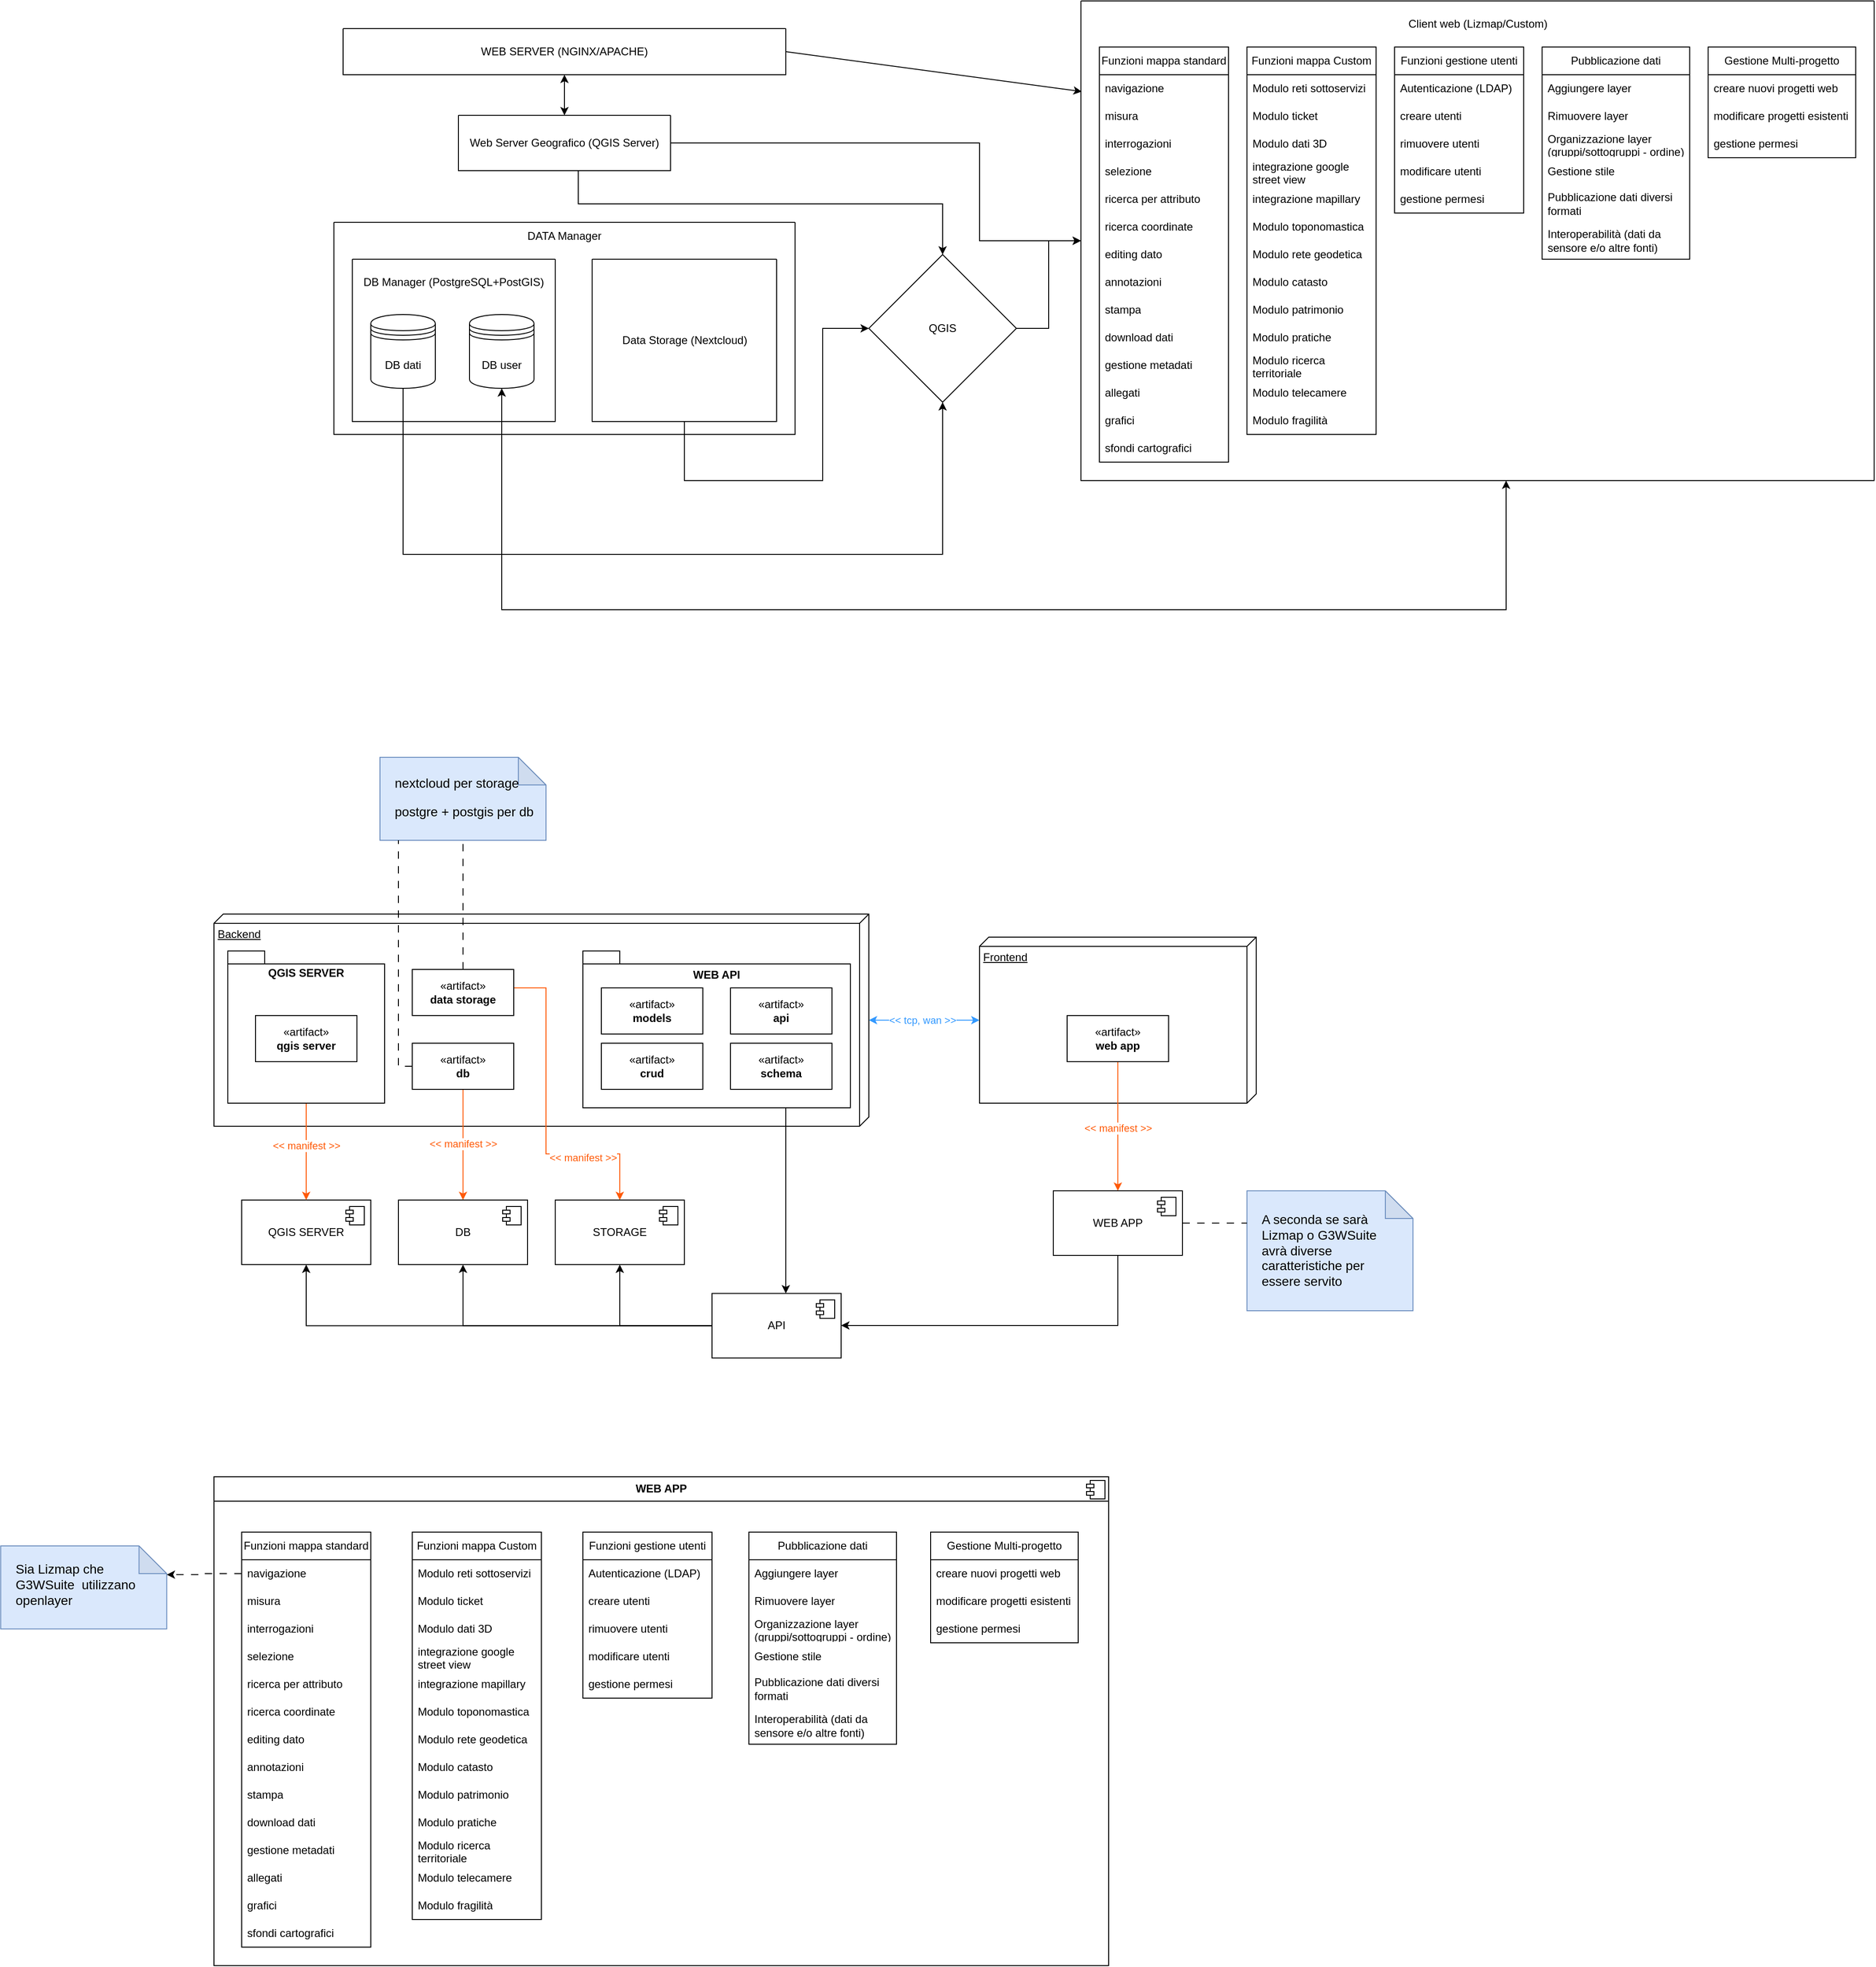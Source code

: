 <mxfile version="24.2.1" type="github">
  <diagram name="Pagina-1" id="i48ExeRKadWt6t5a4j2Q">
    <mxGraphModel dx="2501" dy="2315" grid="1" gridSize="10" guides="1" tooltips="1" connect="1" arrows="1" fold="1" page="1" pageScale="1" pageWidth="827" pageHeight="1569" math="0" shadow="0">
      <root>
        <mxCell id="0" />
        <mxCell id="1" parent="0" />
        <mxCell id="zabEVGcr3_6ABB-obtFV-1" style="edgeStyle=orthogonalEdgeStyle;rounded=0;orthogonalLoop=1;jettySize=auto;html=1;exitX=0.5;exitY=1;exitDx=0;exitDy=0;entryX=0.5;entryY=0;entryDx=0;entryDy=0;startArrow=classic;startFill=1;" parent="1" source="zabEVGcr3_6ABB-obtFV-2" target="zabEVGcr3_6ABB-obtFV-6" edge="1">
          <mxGeometry relative="1" as="geometry" />
        </mxCell>
        <mxCell id="zabEVGcr3_6ABB-obtFV-2" value="" style="swimlane;startSize=0;" parent="1" vertex="1">
          <mxGeometry x="30" y="-40" width="480" height="50" as="geometry">
            <mxRectangle x="40" y="40" width="50" height="40" as="alternateBounds" />
          </mxGeometry>
        </mxCell>
        <mxCell id="zabEVGcr3_6ABB-obtFV-3" value="WEB SERVER (NGINX/APACHE)" style="text;html=1;align=center;verticalAlign=middle;whiteSpace=wrap;rounded=0;" parent="zabEVGcr3_6ABB-obtFV-2" vertex="1">
          <mxGeometry x="10" y="10" width="460" height="30" as="geometry" />
        </mxCell>
        <mxCell id="zabEVGcr3_6ABB-obtFV-4" style="edgeStyle=orthogonalEdgeStyle;rounded=0;orthogonalLoop=1;jettySize=auto;html=1;exitX=0.5;exitY=1;exitDx=0;exitDy=0;entryX=0.5;entryY=0;entryDx=0;entryDy=0;" parent="1" source="zabEVGcr3_6ABB-obtFV-6" target="zabEVGcr3_6ABB-obtFV-66" edge="1">
          <mxGeometry relative="1" as="geometry">
            <Array as="points">
              <mxPoint x="285" y="150" />
              <mxPoint x="680" y="150" />
            </Array>
          </mxGeometry>
        </mxCell>
        <mxCell id="zabEVGcr3_6ABB-obtFV-5" style="edgeStyle=orthogonalEdgeStyle;rounded=0;orthogonalLoop=1;jettySize=auto;html=1;exitX=1;exitY=0.5;exitDx=0;exitDy=0;entryX=0;entryY=0.5;entryDx=0;entryDy=0;" parent="1" source="zabEVGcr3_6ABB-obtFV-6" target="zabEVGcr3_6ABB-obtFV-18" edge="1">
          <mxGeometry relative="1" as="geometry">
            <Array as="points">
              <mxPoint x="720" y="84" />
              <mxPoint x="720" y="190" />
            </Array>
          </mxGeometry>
        </mxCell>
        <mxCell id="zabEVGcr3_6ABB-obtFV-6" value="" style="swimlane;startSize=0;" parent="1" vertex="1">
          <mxGeometry x="155" y="54" width="230" height="60" as="geometry">
            <mxRectangle x="190" y="234" width="50" height="40" as="alternateBounds" />
          </mxGeometry>
        </mxCell>
        <mxCell id="zabEVGcr3_6ABB-obtFV-7" value="Web Server Geografico (QGIS Server)" style="text;html=1;align=center;verticalAlign=middle;whiteSpace=wrap;rounded=0;" parent="zabEVGcr3_6ABB-obtFV-6" vertex="1">
          <mxGeometry x="5" y="15" width="220" height="30" as="geometry" />
        </mxCell>
        <mxCell id="zabEVGcr3_6ABB-obtFV-8" value="" style="swimlane;startSize=0;" parent="1" vertex="1">
          <mxGeometry x="20" y="170" width="500" height="230" as="geometry">
            <mxRectangle x="40" y="350" width="50" height="40" as="alternateBounds" />
          </mxGeometry>
        </mxCell>
        <mxCell id="zabEVGcr3_6ABB-obtFV-9" value="" style="swimlane;startSize=0;" parent="zabEVGcr3_6ABB-obtFV-8" vertex="1">
          <mxGeometry x="280" y="40" width="200" height="176" as="geometry">
            <mxRectangle x="280" y="40" width="50" height="40" as="alternateBounds" />
          </mxGeometry>
        </mxCell>
        <mxCell id="zabEVGcr3_6ABB-obtFV-10" value="Data Storage (Nextcloud)" style="text;html=1;align=center;verticalAlign=middle;resizable=0;points=[];autosize=1;strokeColor=none;fillColor=none;" parent="zabEVGcr3_6ABB-obtFV-9" vertex="1">
          <mxGeometry x="20" y="73" width="160" height="30" as="geometry" />
        </mxCell>
        <mxCell id="zabEVGcr3_6ABB-obtFV-11" value="" style="swimlane;startSize=0;" parent="zabEVGcr3_6ABB-obtFV-8" vertex="1">
          <mxGeometry x="20" y="40" width="220" height="176" as="geometry" />
        </mxCell>
        <mxCell id="zabEVGcr3_6ABB-obtFV-12" value="" style="shape=datastore;whiteSpace=wrap;html=1;" parent="zabEVGcr3_6ABB-obtFV-11" vertex="1">
          <mxGeometry x="20" y="60" width="70" height="80" as="geometry" />
        </mxCell>
        <mxCell id="zabEVGcr3_6ABB-obtFV-13" value="DB dati" style="text;html=1;align=center;verticalAlign=middle;whiteSpace=wrap;rounded=0;" parent="zabEVGcr3_6ABB-obtFV-11" vertex="1">
          <mxGeometry x="25" y="100" width="60" height="30" as="geometry" />
        </mxCell>
        <mxCell id="zabEVGcr3_6ABB-obtFV-14" value="" style="shape=datastore;whiteSpace=wrap;html=1;" parent="zabEVGcr3_6ABB-obtFV-11" vertex="1">
          <mxGeometry x="127" y="60" width="70" height="80" as="geometry" />
        </mxCell>
        <mxCell id="zabEVGcr3_6ABB-obtFV-15" value="DB user" style="text;html=1;align=center;verticalAlign=middle;whiteSpace=wrap;rounded=0;" parent="zabEVGcr3_6ABB-obtFV-11" vertex="1">
          <mxGeometry x="132" y="100" width="60" height="30" as="geometry" />
        </mxCell>
        <mxCell id="zabEVGcr3_6ABB-obtFV-16" value="DB Manager (PostgreSQL+PostGIS)" style="text;html=1;align=center;verticalAlign=middle;whiteSpace=wrap;rounded=0;" parent="zabEVGcr3_6ABB-obtFV-11" vertex="1">
          <mxGeometry x="10" y="10" width="200" height="30" as="geometry" />
        </mxCell>
        <mxCell id="zabEVGcr3_6ABB-obtFV-17" value="DATA Manager" style="text;html=1;align=center;verticalAlign=middle;whiteSpace=wrap;rounded=0;" parent="zabEVGcr3_6ABB-obtFV-8" vertex="1">
          <mxGeometry x="185" width="130" height="30" as="geometry" />
        </mxCell>
        <mxCell id="zabEVGcr3_6ABB-obtFV-18" value="" style="swimlane;startSize=0;" parent="1" vertex="1">
          <mxGeometry x="830" y="-70" width="860" height="520" as="geometry">
            <mxRectangle x="850" y="40" width="50" height="40" as="alternateBounds" />
          </mxGeometry>
        </mxCell>
        <mxCell id="zabEVGcr3_6ABB-obtFV-19" value="Client web (Lizmap/Custom)" style="text;html=1;align=center;verticalAlign=middle;resizable=0;points=[];autosize=1;strokeColor=none;fillColor=none;" parent="zabEVGcr3_6ABB-obtFV-18" vertex="1">
          <mxGeometry x="345" y="10" width="170" height="30" as="geometry" />
        </mxCell>
        <mxCell id="zabEVGcr3_6ABB-obtFV-20" value="Funzioni mappa standard" style="swimlane;fontStyle=0;childLayout=stackLayout;horizontal=1;startSize=30;horizontalStack=0;resizeParent=1;resizeParentMax=0;resizeLast=0;collapsible=1;marginBottom=0;whiteSpace=wrap;html=1;" parent="zabEVGcr3_6ABB-obtFV-18" vertex="1">
          <mxGeometry x="20" y="50" width="140" height="450" as="geometry" />
        </mxCell>
        <mxCell id="zabEVGcr3_6ABB-obtFV-21" value="navigazione" style="text;strokeColor=none;fillColor=none;align=left;verticalAlign=middle;spacingLeft=4;spacingRight=4;overflow=hidden;points=[[0,0.5],[1,0.5]];portConstraint=eastwest;rotatable=0;whiteSpace=wrap;html=1;" parent="zabEVGcr3_6ABB-obtFV-20" vertex="1">
          <mxGeometry y="30" width="140" height="30" as="geometry" />
        </mxCell>
        <mxCell id="zabEVGcr3_6ABB-obtFV-22" value="misura" style="text;strokeColor=none;fillColor=none;align=left;verticalAlign=middle;spacingLeft=4;spacingRight=4;overflow=hidden;points=[[0,0.5],[1,0.5]];portConstraint=eastwest;rotatable=0;whiteSpace=wrap;html=1;" parent="zabEVGcr3_6ABB-obtFV-20" vertex="1">
          <mxGeometry y="60" width="140" height="30" as="geometry" />
        </mxCell>
        <mxCell id="zabEVGcr3_6ABB-obtFV-23" value="interrogazioni" style="text;strokeColor=none;fillColor=none;align=left;verticalAlign=middle;spacingLeft=4;spacingRight=4;overflow=hidden;points=[[0,0.5],[1,0.5]];portConstraint=eastwest;rotatable=0;whiteSpace=wrap;html=1;" parent="zabEVGcr3_6ABB-obtFV-20" vertex="1">
          <mxGeometry y="90" width="140" height="30" as="geometry" />
        </mxCell>
        <mxCell id="zabEVGcr3_6ABB-obtFV-24" value="selezione" style="text;strokeColor=none;fillColor=none;align=left;verticalAlign=middle;spacingLeft=4;spacingRight=4;overflow=hidden;points=[[0,0.5],[1,0.5]];portConstraint=eastwest;rotatable=0;whiteSpace=wrap;html=1;" parent="zabEVGcr3_6ABB-obtFV-20" vertex="1">
          <mxGeometry y="120" width="140" height="30" as="geometry" />
        </mxCell>
        <mxCell id="zabEVGcr3_6ABB-obtFV-25" value="ricerca per attributo" style="text;strokeColor=none;fillColor=none;align=left;verticalAlign=middle;spacingLeft=4;spacingRight=4;overflow=hidden;points=[[0,0.5],[1,0.5]];portConstraint=eastwest;rotatable=0;whiteSpace=wrap;html=1;" parent="zabEVGcr3_6ABB-obtFV-20" vertex="1">
          <mxGeometry y="150" width="140" height="30" as="geometry" />
        </mxCell>
        <mxCell id="zabEVGcr3_6ABB-obtFV-26" value="ricerca coordinate" style="text;strokeColor=none;fillColor=none;align=left;verticalAlign=middle;spacingLeft=4;spacingRight=4;overflow=hidden;points=[[0,0.5],[1,0.5]];portConstraint=eastwest;rotatable=0;whiteSpace=wrap;html=1;" parent="zabEVGcr3_6ABB-obtFV-20" vertex="1">
          <mxGeometry y="180" width="140" height="30" as="geometry" />
        </mxCell>
        <mxCell id="zabEVGcr3_6ABB-obtFV-27" value="editing dato" style="text;strokeColor=none;fillColor=none;align=left;verticalAlign=middle;spacingLeft=4;spacingRight=4;overflow=hidden;points=[[0,0.5],[1,0.5]];portConstraint=eastwest;rotatable=0;whiteSpace=wrap;html=1;" parent="zabEVGcr3_6ABB-obtFV-20" vertex="1">
          <mxGeometry y="210" width="140" height="30" as="geometry" />
        </mxCell>
        <mxCell id="zabEVGcr3_6ABB-obtFV-28" value="annotazioni" style="text;strokeColor=none;fillColor=none;align=left;verticalAlign=middle;spacingLeft=4;spacingRight=4;overflow=hidden;points=[[0,0.5],[1,0.5]];portConstraint=eastwest;rotatable=0;whiteSpace=wrap;html=1;" parent="zabEVGcr3_6ABB-obtFV-20" vertex="1">
          <mxGeometry y="240" width="140" height="30" as="geometry" />
        </mxCell>
        <mxCell id="zabEVGcr3_6ABB-obtFV-29" value="stampa" style="text;strokeColor=none;fillColor=none;align=left;verticalAlign=middle;spacingLeft=4;spacingRight=4;overflow=hidden;points=[[0,0.5],[1,0.5]];portConstraint=eastwest;rotatable=0;whiteSpace=wrap;html=1;" parent="zabEVGcr3_6ABB-obtFV-20" vertex="1">
          <mxGeometry y="270" width="140" height="30" as="geometry" />
        </mxCell>
        <mxCell id="zabEVGcr3_6ABB-obtFV-30" value="download dati" style="text;strokeColor=none;fillColor=none;align=left;verticalAlign=middle;spacingLeft=4;spacingRight=4;overflow=hidden;points=[[0,0.5],[1,0.5]];portConstraint=eastwest;rotatable=0;whiteSpace=wrap;html=1;" parent="zabEVGcr3_6ABB-obtFV-20" vertex="1">
          <mxGeometry y="300" width="140" height="30" as="geometry" />
        </mxCell>
        <mxCell id="zabEVGcr3_6ABB-obtFV-31" value="gestione metadati" style="text;strokeColor=none;fillColor=none;align=left;verticalAlign=middle;spacingLeft=4;spacingRight=4;overflow=hidden;points=[[0,0.5],[1,0.5]];portConstraint=eastwest;rotatable=0;whiteSpace=wrap;html=1;" parent="zabEVGcr3_6ABB-obtFV-20" vertex="1">
          <mxGeometry y="330" width="140" height="30" as="geometry" />
        </mxCell>
        <mxCell id="zabEVGcr3_6ABB-obtFV-32" value="allegati" style="text;strokeColor=none;fillColor=none;align=left;verticalAlign=middle;spacingLeft=4;spacingRight=4;overflow=hidden;points=[[0,0.5],[1,0.5]];portConstraint=eastwest;rotatable=0;whiteSpace=wrap;html=1;" parent="zabEVGcr3_6ABB-obtFV-20" vertex="1">
          <mxGeometry y="360" width="140" height="30" as="geometry" />
        </mxCell>
        <mxCell id="zabEVGcr3_6ABB-obtFV-33" value="grafici" style="text;strokeColor=none;fillColor=none;align=left;verticalAlign=middle;spacingLeft=4;spacingRight=4;overflow=hidden;points=[[0,0.5],[1,0.5]];portConstraint=eastwest;rotatable=0;whiteSpace=wrap;html=1;" parent="zabEVGcr3_6ABB-obtFV-20" vertex="1">
          <mxGeometry y="390" width="140" height="30" as="geometry" />
        </mxCell>
        <mxCell id="zabEVGcr3_6ABB-obtFV-34" value="sfondi cartografici" style="text;strokeColor=none;fillColor=none;align=left;verticalAlign=middle;spacingLeft=4;spacingRight=4;overflow=hidden;points=[[0,0.5],[1,0.5]];portConstraint=eastwest;rotatable=0;whiteSpace=wrap;html=1;" parent="zabEVGcr3_6ABB-obtFV-20" vertex="1">
          <mxGeometry y="420" width="140" height="30" as="geometry" />
        </mxCell>
        <mxCell id="zabEVGcr3_6ABB-obtFV-35" value="Funzioni gestione utenti" style="swimlane;fontStyle=0;childLayout=stackLayout;horizontal=1;startSize=30;horizontalStack=0;resizeParent=1;resizeParentMax=0;resizeLast=0;collapsible=1;marginBottom=0;whiteSpace=wrap;html=1;" parent="zabEVGcr3_6ABB-obtFV-18" vertex="1">
          <mxGeometry x="340" y="50" width="140" height="180" as="geometry" />
        </mxCell>
        <mxCell id="zabEVGcr3_6ABB-obtFV-36" value="Autenticazione (LDAP)" style="text;strokeColor=none;fillColor=none;align=left;verticalAlign=middle;spacingLeft=4;spacingRight=4;overflow=hidden;points=[[0,0.5],[1,0.5]];portConstraint=eastwest;rotatable=0;whiteSpace=wrap;html=1;" parent="zabEVGcr3_6ABB-obtFV-35" vertex="1">
          <mxGeometry y="30" width="140" height="30" as="geometry" />
        </mxCell>
        <mxCell id="zabEVGcr3_6ABB-obtFV-37" value="creare utenti" style="text;strokeColor=none;fillColor=none;align=left;verticalAlign=middle;spacingLeft=4;spacingRight=4;overflow=hidden;points=[[0,0.5],[1,0.5]];portConstraint=eastwest;rotatable=0;whiteSpace=wrap;html=1;" parent="zabEVGcr3_6ABB-obtFV-35" vertex="1">
          <mxGeometry y="60" width="140" height="30" as="geometry" />
        </mxCell>
        <mxCell id="zabEVGcr3_6ABB-obtFV-38" value="rimuovere utenti" style="text;strokeColor=none;fillColor=none;align=left;verticalAlign=middle;spacingLeft=4;spacingRight=4;overflow=hidden;points=[[0,0.5],[1,0.5]];portConstraint=eastwest;rotatable=0;whiteSpace=wrap;html=1;" parent="zabEVGcr3_6ABB-obtFV-35" vertex="1">
          <mxGeometry y="90" width="140" height="30" as="geometry" />
        </mxCell>
        <mxCell id="zabEVGcr3_6ABB-obtFV-39" value="modificare utenti" style="text;strokeColor=none;fillColor=none;align=left;verticalAlign=middle;spacingLeft=4;spacingRight=4;overflow=hidden;points=[[0,0.5],[1,0.5]];portConstraint=eastwest;rotatable=0;whiteSpace=wrap;html=1;" parent="zabEVGcr3_6ABB-obtFV-35" vertex="1">
          <mxGeometry y="120" width="140" height="30" as="geometry" />
        </mxCell>
        <mxCell id="zabEVGcr3_6ABB-obtFV-40" value="gestione permesi" style="text;strokeColor=none;fillColor=none;align=left;verticalAlign=middle;spacingLeft=4;spacingRight=4;overflow=hidden;points=[[0,0.5],[1,0.5]];portConstraint=eastwest;rotatable=0;whiteSpace=wrap;html=1;" parent="zabEVGcr3_6ABB-obtFV-35" vertex="1">
          <mxGeometry y="150" width="140" height="30" as="geometry" />
        </mxCell>
        <mxCell id="zabEVGcr3_6ABB-obtFV-41" value="Gestione Multi-progetto" style="swimlane;fontStyle=0;childLayout=stackLayout;horizontal=1;startSize=30;horizontalStack=0;resizeParent=1;resizeParentMax=0;resizeLast=0;collapsible=1;marginBottom=0;whiteSpace=wrap;html=1;" parent="zabEVGcr3_6ABB-obtFV-18" vertex="1">
          <mxGeometry x="680" y="50" width="160" height="120" as="geometry" />
        </mxCell>
        <mxCell id="zabEVGcr3_6ABB-obtFV-42" value="creare nuovi progetti web" style="text;strokeColor=none;fillColor=none;align=left;verticalAlign=middle;spacingLeft=4;spacingRight=4;overflow=hidden;points=[[0,0.5],[1,0.5]];portConstraint=eastwest;rotatable=0;whiteSpace=wrap;html=1;" parent="zabEVGcr3_6ABB-obtFV-41" vertex="1">
          <mxGeometry y="30" width="160" height="30" as="geometry" />
        </mxCell>
        <mxCell id="zabEVGcr3_6ABB-obtFV-43" value="modificare progetti esistenti" style="text;strokeColor=none;fillColor=none;align=left;verticalAlign=middle;spacingLeft=4;spacingRight=4;overflow=hidden;points=[[0,0.5],[1,0.5]];portConstraint=eastwest;rotatable=0;whiteSpace=wrap;html=1;" parent="zabEVGcr3_6ABB-obtFV-41" vertex="1">
          <mxGeometry y="60" width="160" height="30" as="geometry" />
        </mxCell>
        <mxCell id="zabEVGcr3_6ABB-obtFV-44" value="gestione permesi" style="text;strokeColor=none;fillColor=none;align=left;verticalAlign=middle;spacingLeft=4;spacingRight=4;overflow=hidden;points=[[0,0.5],[1,0.5]];portConstraint=eastwest;rotatable=0;whiteSpace=wrap;html=1;" parent="zabEVGcr3_6ABB-obtFV-41" vertex="1">
          <mxGeometry y="90" width="160" height="30" as="geometry" />
        </mxCell>
        <mxCell id="zabEVGcr3_6ABB-obtFV-45" value="Pubblicazione dati" style="swimlane;fontStyle=0;childLayout=stackLayout;horizontal=1;startSize=30;horizontalStack=0;resizeParent=1;resizeParentMax=0;resizeLast=0;collapsible=1;marginBottom=0;whiteSpace=wrap;html=1;" parent="zabEVGcr3_6ABB-obtFV-18" vertex="1">
          <mxGeometry x="500" y="50" width="160" height="230" as="geometry" />
        </mxCell>
        <mxCell id="zabEVGcr3_6ABB-obtFV-46" value="Aggiungere layer" style="text;strokeColor=none;fillColor=none;align=left;verticalAlign=middle;spacingLeft=4;spacingRight=4;overflow=hidden;points=[[0,0.5],[1,0.5]];portConstraint=eastwest;rotatable=0;whiteSpace=wrap;html=1;" parent="zabEVGcr3_6ABB-obtFV-45" vertex="1">
          <mxGeometry y="30" width="160" height="30" as="geometry" />
        </mxCell>
        <mxCell id="zabEVGcr3_6ABB-obtFV-47" value="Rimuovere layer" style="text;strokeColor=none;fillColor=none;align=left;verticalAlign=middle;spacingLeft=4;spacingRight=4;overflow=hidden;points=[[0,0.5],[1,0.5]];portConstraint=eastwest;rotatable=0;whiteSpace=wrap;html=1;" parent="zabEVGcr3_6ABB-obtFV-45" vertex="1">
          <mxGeometry y="60" width="160" height="30" as="geometry" />
        </mxCell>
        <mxCell id="zabEVGcr3_6ABB-obtFV-48" value="Organizzazione layer (gruppi/sottogruppi - ordine)" style="text;strokeColor=none;fillColor=none;align=left;verticalAlign=middle;spacingLeft=4;spacingRight=4;overflow=hidden;points=[[0,0.5],[1,0.5]];portConstraint=eastwest;rotatable=0;whiteSpace=wrap;html=1;" parent="zabEVGcr3_6ABB-obtFV-45" vertex="1">
          <mxGeometry y="90" width="160" height="30" as="geometry" />
        </mxCell>
        <mxCell id="zabEVGcr3_6ABB-obtFV-49" value="Gestione stile" style="text;strokeColor=none;fillColor=none;align=left;verticalAlign=middle;spacingLeft=4;spacingRight=4;overflow=hidden;points=[[0,0.5],[1,0.5]];portConstraint=eastwest;rotatable=0;whiteSpace=wrap;html=1;" parent="zabEVGcr3_6ABB-obtFV-45" vertex="1">
          <mxGeometry y="120" width="160" height="30" as="geometry" />
        </mxCell>
        <mxCell id="zabEVGcr3_6ABB-obtFV-50" value="Pubblicazione dati diversi formati" style="text;strokeColor=none;fillColor=none;align=left;verticalAlign=middle;spacingLeft=4;spacingRight=4;overflow=hidden;points=[[0,0.5],[1,0.5]];portConstraint=eastwest;rotatable=0;whiteSpace=wrap;html=1;" parent="zabEVGcr3_6ABB-obtFV-45" vertex="1">
          <mxGeometry y="150" width="160" height="40" as="geometry" />
        </mxCell>
        <mxCell id="zabEVGcr3_6ABB-obtFV-51" value="Interoperabilità (dati da sensore e/o altre fonti)" style="text;strokeColor=none;fillColor=none;align=left;verticalAlign=middle;spacingLeft=4;spacingRight=4;overflow=hidden;points=[[0,0.5],[1,0.5]];portConstraint=eastwest;rotatable=0;whiteSpace=wrap;html=1;" parent="zabEVGcr3_6ABB-obtFV-45" vertex="1">
          <mxGeometry y="190" width="160" height="40" as="geometry" />
        </mxCell>
        <mxCell id="zabEVGcr3_6ABB-obtFV-52" value="Funzioni mappa Custom" style="swimlane;fontStyle=0;childLayout=stackLayout;horizontal=1;startSize=30;horizontalStack=0;resizeParent=1;resizeParentMax=0;resizeLast=0;collapsible=1;marginBottom=0;whiteSpace=wrap;html=1;" parent="zabEVGcr3_6ABB-obtFV-18" vertex="1">
          <mxGeometry x="180" y="50" width="140" height="420" as="geometry" />
        </mxCell>
        <mxCell id="zabEVGcr3_6ABB-obtFV-53" value="Modulo reti sottoservizi" style="text;strokeColor=none;fillColor=none;align=left;verticalAlign=middle;spacingLeft=4;spacingRight=4;overflow=hidden;points=[[0,0.5],[1,0.5]];portConstraint=eastwest;rotatable=0;whiteSpace=wrap;html=1;" parent="zabEVGcr3_6ABB-obtFV-52" vertex="1">
          <mxGeometry y="30" width="140" height="30" as="geometry" />
        </mxCell>
        <mxCell id="zabEVGcr3_6ABB-obtFV-54" value="Modulo ticket" style="text;strokeColor=none;fillColor=none;align=left;verticalAlign=middle;spacingLeft=4;spacingRight=4;overflow=hidden;points=[[0,0.5],[1,0.5]];portConstraint=eastwest;rotatable=0;whiteSpace=wrap;html=1;" parent="zabEVGcr3_6ABB-obtFV-52" vertex="1">
          <mxGeometry y="60" width="140" height="30" as="geometry" />
        </mxCell>
        <mxCell id="zabEVGcr3_6ABB-obtFV-55" value="Modulo dati 3D" style="text;strokeColor=none;fillColor=none;align=left;verticalAlign=middle;spacingLeft=4;spacingRight=4;overflow=hidden;points=[[0,0.5],[1,0.5]];portConstraint=eastwest;rotatable=0;whiteSpace=wrap;html=1;" parent="zabEVGcr3_6ABB-obtFV-52" vertex="1">
          <mxGeometry y="90" width="140" height="30" as="geometry" />
        </mxCell>
        <mxCell id="zabEVGcr3_6ABB-obtFV-56" value="integrazione google street view" style="text;strokeColor=none;fillColor=none;align=left;verticalAlign=middle;spacingLeft=4;spacingRight=4;overflow=hidden;points=[[0,0.5],[1,0.5]];portConstraint=eastwest;rotatable=0;whiteSpace=wrap;html=1;" parent="zabEVGcr3_6ABB-obtFV-52" vertex="1">
          <mxGeometry y="120" width="140" height="30" as="geometry" />
        </mxCell>
        <mxCell id="zabEVGcr3_6ABB-obtFV-57" value="integrazione mapillary" style="text;strokeColor=none;fillColor=none;align=left;verticalAlign=middle;spacingLeft=4;spacingRight=4;overflow=hidden;points=[[0,0.5],[1,0.5]];portConstraint=eastwest;rotatable=0;whiteSpace=wrap;html=1;" parent="zabEVGcr3_6ABB-obtFV-52" vertex="1">
          <mxGeometry y="150" width="140" height="30" as="geometry" />
        </mxCell>
        <mxCell id="zabEVGcr3_6ABB-obtFV-58" value="Modulo toponomastica" style="text;strokeColor=none;fillColor=none;align=left;verticalAlign=middle;spacingLeft=4;spacingRight=4;overflow=hidden;points=[[0,0.5],[1,0.5]];portConstraint=eastwest;rotatable=0;whiteSpace=wrap;html=1;" parent="zabEVGcr3_6ABB-obtFV-52" vertex="1">
          <mxGeometry y="180" width="140" height="30" as="geometry" />
        </mxCell>
        <mxCell id="zabEVGcr3_6ABB-obtFV-59" value="Modulo rete geodetica" style="text;strokeColor=none;fillColor=none;align=left;verticalAlign=middle;spacingLeft=4;spacingRight=4;overflow=hidden;points=[[0,0.5],[1,0.5]];portConstraint=eastwest;rotatable=0;whiteSpace=wrap;html=1;" parent="zabEVGcr3_6ABB-obtFV-52" vertex="1">
          <mxGeometry y="210" width="140" height="30" as="geometry" />
        </mxCell>
        <mxCell id="zabEVGcr3_6ABB-obtFV-60" value="Modulo catasto" style="text;strokeColor=none;fillColor=none;align=left;verticalAlign=middle;spacingLeft=4;spacingRight=4;overflow=hidden;points=[[0,0.5],[1,0.5]];portConstraint=eastwest;rotatable=0;whiteSpace=wrap;html=1;" parent="zabEVGcr3_6ABB-obtFV-52" vertex="1">
          <mxGeometry y="240" width="140" height="30" as="geometry" />
        </mxCell>
        <mxCell id="zabEVGcr3_6ABB-obtFV-61" value="Modulo patrimonio" style="text;strokeColor=none;fillColor=none;align=left;verticalAlign=middle;spacingLeft=4;spacingRight=4;overflow=hidden;points=[[0,0.5],[1,0.5]];portConstraint=eastwest;rotatable=0;whiteSpace=wrap;html=1;" parent="zabEVGcr3_6ABB-obtFV-52" vertex="1">
          <mxGeometry y="270" width="140" height="30" as="geometry" />
        </mxCell>
        <mxCell id="zabEVGcr3_6ABB-obtFV-62" value="Modulo pratiche" style="text;strokeColor=none;fillColor=none;align=left;verticalAlign=middle;spacingLeft=4;spacingRight=4;overflow=hidden;points=[[0,0.5],[1,0.5]];portConstraint=eastwest;rotatable=0;whiteSpace=wrap;html=1;" parent="zabEVGcr3_6ABB-obtFV-52" vertex="1">
          <mxGeometry y="300" width="140" height="30" as="geometry" />
        </mxCell>
        <mxCell id="zabEVGcr3_6ABB-obtFV-63" value="Modulo ricerca territoriale" style="text;strokeColor=none;fillColor=none;align=left;verticalAlign=middle;spacingLeft=4;spacingRight=4;overflow=hidden;points=[[0,0.5],[1,0.5]];portConstraint=eastwest;rotatable=0;whiteSpace=wrap;html=1;" parent="zabEVGcr3_6ABB-obtFV-52" vertex="1">
          <mxGeometry y="330" width="140" height="30" as="geometry" />
        </mxCell>
        <mxCell id="zabEVGcr3_6ABB-obtFV-64" value="Modulo telecamere" style="text;strokeColor=none;fillColor=none;align=left;verticalAlign=middle;spacingLeft=4;spacingRight=4;overflow=hidden;points=[[0,0.5],[1,0.5]];portConstraint=eastwest;rotatable=0;whiteSpace=wrap;html=1;" parent="zabEVGcr3_6ABB-obtFV-52" vertex="1">
          <mxGeometry y="360" width="140" height="30" as="geometry" />
        </mxCell>
        <mxCell id="zabEVGcr3_6ABB-obtFV-65" value="Modulo fragilità" style="text;strokeColor=none;fillColor=none;align=left;verticalAlign=middle;spacingLeft=4;spacingRight=4;overflow=hidden;points=[[0,0.5],[1,0.5]];portConstraint=eastwest;rotatable=0;whiteSpace=wrap;html=1;" parent="zabEVGcr3_6ABB-obtFV-52" vertex="1">
          <mxGeometry y="390" width="140" height="30" as="geometry" />
        </mxCell>
        <mxCell id="if31-SL1wKn6ehC9I6Gt-1" style="edgeStyle=orthogonalEdgeStyle;rounded=0;orthogonalLoop=1;jettySize=auto;html=1;exitX=1;exitY=0.5;exitDx=0;exitDy=0;" parent="1" source="zabEVGcr3_6ABB-obtFV-66" target="zabEVGcr3_6ABB-obtFV-18" edge="1">
          <mxGeometry relative="1" as="geometry" />
        </mxCell>
        <mxCell id="zabEVGcr3_6ABB-obtFV-66" value="QGIS" style="rhombus;whiteSpace=wrap;html=1;" parent="1" vertex="1">
          <mxGeometry x="600" y="205" width="160" height="160" as="geometry" />
        </mxCell>
        <mxCell id="zabEVGcr3_6ABB-obtFV-67" style="edgeStyle=orthogonalEdgeStyle;rounded=0;orthogonalLoop=1;jettySize=auto;html=1;exitX=0.5;exitY=1;exitDx=0;exitDy=0;entryX=0.5;entryY=1;entryDx=0;entryDy=0;" parent="1" source="zabEVGcr3_6ABB-obtFV-12" target="zabEVGcr3_6ABB-obtFV-66" edge="1">
          <mxGeometry relative="1" as="geometry">
            <mxPoint x="660" y="560" as="targetPoint" />
            <Array as="points">
              <mxPoint x="95" y="530" />
              <mxPoint x="680" y="530" />
            </Array>
          </mxGeometry>
        </mxCell>
        <mxCell id="zabEVGcr3_6ABB-obtFV-68" style="edgeStyle=orthogonalEdgeStyle;rounded=0;orthogonalLoop=1;jettySize=auto;html=1;exitX=0.5;exitY=1;exitDx=0;exitDy=0;" parent="1" source="zabEVGcr3_6ABB-obtFV-9" target="zabEVGcr3_6ABB-obtFV-66" edge="1">
          <mxGeometry relative="1" as="geometry">
            <Array as="points">
              <mxPoint x="400" y="450" />
              <mxPoint x="550" y="450" />
              <mxPoint x="550" y="285" />
            </Array>
          </mxGeometry>
        </mxCell>
        <mxCell id="zabEVGcr3_6ABB-obtFV-69" style="edgeStyle=orthogonalEdgeStyle;rounded=0;orthogonalLoop=1;jettySize=auto;html=1;exitX=0.5;exitY=1;exitDx=0;exitDy=0;startArrow=classic;startFill=1;entryX=0.536;entryY=1;entryDx=0;entryDy=0;entryPerimeter=0;" parent="1" source="zabEVGcr3_6ABB-obtFV-14" target="zabEVGcr3_6ABB-obtFV-18" edge="1">
          <mxGeometry relative="1" as="geometry">
            <mxPoint x="1200" y="520" as="targetPoint" />
            <Array as="points">
              <mxPoint x="202" y="590" />
              <mxPoint x="1291" y="590" />
            </Array>
          </mxGeometry>
        </mxCell>
        <mxCell id="zabEVGcr3_6ABB-obtFV-70" style="edgeStyle=none;rounded=0;orthogonalLoop=1;jettySize=auto;html=1;exitX=1;exitY=0.5;exitDx=0;exitDy=0;entryX=0.001;entryY=0.189;entryDx=0;entryDy=0;entryPerimeter=0;startArrow=none;startFill=0;" parent="1" source="zabEVGcr3_6ABB-obtFV-2" target="zabEVGcr3_6ABB-obtFV-18" edge="1">
          <mxGeometry relative="1" as="geometry" />
        </mxCell>
        <mxCell id="odBKwpEzfr-yj7jFZeTD-25" style="edgeStyle=orthogonalEdgeStyle;rounded=0;orthogonalLoop=1;jettySize=auto;html=1;startArrow=classic;startFill=1;strokeColor=#3399FF;" parent="1" source="odBKwpEzfr-yj7jFZeTD-1" target="odBKwpEzfr-yj7jFZeTD-2" edge="1">
          <mxGeometry relative="1" as="geometry" />
        </mxCell>
        <mxCell id="odBKwpEzfr-yj7jFZeTD-26" value="&amp;lt;&amp;lt; tcp, wan &amp;gt;&amp;gt;" style="edgeLabel;html=1;align=center;verticalAlign=middle;resizable=0;points=[];fontColor=#3399FF;" parent="odBKwpEzfr-yj7jFZeTD-25" vertex="1" connectable="0">
          <mxGeometry x="-0.17" y="-1" relative="1" as="geometry">
            <mxPoint x="8" y="-1" as="offset" />
          </mxGeometry>
        </mxCell>
        <mxCell id="odBKwpEzfr-yj7jFZeTD-1" value="Backend" style="verticalAlign=top;align=left;spacingTop=8;spacingLeft=2;spacingRight=12;shape=cube;size=10;direction=south;fontStyle=4;html=1;whiteSpace=wrap;" parent="1" vertex="1">
          <mxGeometry x="-110" y="920" width="710" height="230" as="geometry" />
        </mxCell>
        <mxCell id="odBKwpEzfr-yj7jFZeTD-2" value="Frontend" style="verticalAlign=top;align=left;spacingTop=8;spacingLeft=2;spacingRight=12;shape=cube;size=10;direction=south;fontStyle=4;html=1;whiteSpace=wrap;" parent="1" vertex="1">
          <mxGeometry x="720" y="945" width="300" height="180" as="geometry" />
        </mxCell>
        <mxCell id="odBKwpEzfr-yj7jFZeTD-16" style="edgeStyle=orthogonalEdgeStyle;rounded=0;orthogonalLoop=1;jettySize=auto;html=1;strokeColor=#FF5A08;" parent="1" source="odBKwpEzfr-yj7jFZeTD-4" target="odBKwpEzfr-yj7jFZeTD-12" edge="1">
          <mxGeometry relative="1" as="geometry" />
        </mxCell>
        <mxCell id="odBKwpEzfr-yj7jFZeTD-18" value="&amp;lt;&amp;lt; manifest &amp;gt;&amp;gt;" style="edgeLabel;html=1;align=center;verticalAlign=middle;resizable=0;points=[];fontColor=#FF5A08;" parent="odBKwpEzfr-yj7jFZeTD-16" vertex="1" connectable="0">
          <mxGeometry x="-0.023" relative="1" as="geometry">
            <mxPoint as="offset" />
          </mxGeometry>
        </mxCell>
        <mxCell id="odBKwpEzfr-yj7jFZeTD-4" value="&lt;div&gt;«artifact»&lt;b&gt;&lt;br&gt;&lt;/b&gt;&lt;/div&gt;&lt;div&gt;&lt;b&gt;db&lt;/b&gt;&lt;/div&gt;" style="html=1;whiteSpace=wrap;" parent="1" vertex="1">
          <mxGeometry x="105" y="1060" width="110" height="50" as="geometry" />
        </mxCell>
        <mxCell id="odBKwpEzfr-yj7jFZeTD-17" style="edgeStyle=orthogonalEdgeStyle;rounded=0;orthogonalLoop=1;jettySize=auto;html=1;strokeColor=#FF5A08;" parent="1" source="odBKwpEzfr-yj7jFZeTD-6" edge="1">
          <mxGeometry relative="1" as="geometry">
            <mxPoint x="330" y="1230" as="targetPoint" />
            <Array as="points">
              <mxPoint x="250" y="1000" />
              <mxPoint x="250" y="1180" />
              <mxPoint x="330" y="1180" />
            </Array>
          </mxGeometry>
        </mxCell>
        <mxCell id="odBKwpEzfr-yj7jFZeTD-19" value="&amp;lt;&amp;lt; manifest &amp;gt;&amp;gt;" style="edgeLabel;html=1;align=center;verticalAlign=middle;resizable=0;points=[];fontColor=#FF5A08;" parent="odBKwpEzfr-yj7jFZeTD-17" vertex="1" connectable="0">
          <mxGeometry x="-0.134" y="1" relative="1" as="geometry">
            <mxPoint x="39" y="69" as="offset" />
          </mxGeometry>
        </mxCell>
        <mxCell id="odBKwpEzfr-yj7jFZeTD-159" style="edgeStyle=orthogonalEdgeStyle;rounded=0;orthogonalLoop=1;jettySize=auto;html=1;endArrow=none;endFill=0;dashed=1;dashPattern=8 8;" parent="1" source="odBKwpEzfr-yj7jFZeTD-6" target="odBKwpEzfr-yj7jFZeTD-157" edge="1">
          <mxGeometry relative="1" as="geometry">
            <mxPoint x="300" y="880" as="targetPoint" />
          </mxGeometry>
        </mxCell>
        <mxCell id="odBKwpEzfr-yj7jFZeTD-6" value="&lt;div&gt;«artifact»&lt;b&gt;&lt;br&gt;&lt;/b&gt;&lt;/div&gt;&lt;div&gt;&lt;b&gt;data storage&lt;br&gt;&lt;/b&gt;&lt;/div&gt;" style="html=1;whiteSpace=wrap;" parent="1" vertex="1">
          <mxGeometry x="105" y="980" width="110" height="50" as="geometry" />
        </mxCell>
        <mxCell id="odBKwpEzfr-yj7jFZeTD-8" value="QGIS SERVER" style="html=1;dropTarget=0;whiteSpace=wrap;" parent="1" vertex="1">
          <mxGeometry x="-80" y="1230" width="140" height="70" as="geometry" />
        </mxCell>
        <mxCell id="odBKwpEzfr-yj7jFZeTD-9" value="" style="shape=module;jettyWidth=8;jettyHeight=4;" parent="odBKwpEzfr-yj7jFZeTD-8" vertex="1">
          <mxGeometry x="1" width="20" height="20" relative="1" as="geometry">
            <mxPoint x="-27" y="7" as="offset" />
          </mxGeometry>
        </mxCell>
        <mxCell id="odBKwpEzfr-yj7jFZeTD-12" value="DB" style="html=1;dropTarget=0;whiteSpace=wrap;" parent="1" vertex="1">
          <mxGeometry x="90" y="1230" width="140" height="70" as="geometry" />
        </mxCell>
        <mxCell id="odBKwpEzfr-yj7jFZeTD-13" value="" style="shape=module;jettyWidth=8;jettyHeight=4;" parent="odBKwpEzfr-yj7jFZeTD-12" vertex="1">
          <mxGeometry x="1" width="20" height="20" relative="1" as="geometry">
            <mxPoint x="-27" y="7" as="offset" />
          </mxGeometry>
        </mxCell>
        <mxCell id="odBKwpEzfr-yj7jFZeTD-23" style="edgeStyle=orthogonalEdgeStyle;rounded=0;orthogonalLoop=1;jettySize=auto;html=1;strokeColor=#FF5A08;" parent="1" source="odBKwpEzfr-yj7jFZeTD-20" target="odBKwpEzfr-yj7jFZeTD-21" edge="1">
          <mxGeometry relative="1" as="geometry" />
        </mxCell>
        <mxCell id="odBKwpEzfr-yj7jFZeTD-24" value="&amp;lt;&amp;lt; manifest &amp;gt;&amp;gt;" style="edgeLabel;html=1;align=center;verticalAlign=middle;resizable=0;points=[];fontColor=#FF5A08;" parent="odBKwpEzfr-yj7jFZeTD-23" vertex="1" connectable="0">
          <mxGeometry x="0.026" relative="1" as="geometry">
            <mxPoint as="offset" />
          </mxGeometry>
        </mxCell>
        <mxCell id="odBKwpEzfr-yj7jFZeTD-20" value="&lt;div&gt;«artifact»&lt;b&gt;&lt;br&gt;&lt;/b&gt;&lt;/div&gt;&lt;div&gt;&lt;b&gt;web app&lt;br&gt;&lt;/b&gt;&lt;/div&gt;" style="html=1;whiteSpace=wrap;" parent="1" vertex="1">
          <mxGeometry x="815" y="1030" width="110" height="50" as="geometry" />
        </mxCell>
        <mxCell id="odBKwpEzfr-yj7jFZeTD-45" style="edgeStyle=orthogonalEdgeStyle;rounded=0;orthogonalLoop=1;jettySize=auto;html=1;" parent="1" source="odBKwpEzfr-yj7jFZeTD-21" target="odBKwpEzfr-yj7jFZeTD-40" edge="1">
          <mxGeometry relative="1" as="geometry">
            <Array as="points">
              <mxPoint x="870" y="1366" />
            </Array>
          </mxGeometry>
        </mxCell>
        <mxCell id="odBKwpEzfr-yj7jFZeTD-21" value="WEB APP" style="html=1;dropTarget=0;whiteSpace=wrap;" parent="1" vertex="1">
          <mxGeometry x="800" y="1220" width="140" height="70" as="geometry" />
        </mxCell>
        <mxCell id="odBKwpEzfr-yj7jFZeTD-22" value="" style="shape=module;jettyWidth=8;jettyHeight=4;" parent="odBKwpEzfr-yj7jFZeTD-21" vertex="1">
          <mxGeometry x="1" width="20" height="20" relative="1" as="geometry">
            <mxPoint x="-27" y="7" as="offset" />
          </mxGeometry>
        </mxCell>
        <mxCell id="odBKwpEzfr-yj7jFZeTD-27" value="" style="shape=note;whiteSpace=wrap;html=1;backgroundOutline=1;darkOpacity=0.05;fillColor=#dae8fc;strokeColor=#6c8ebf;" parent="1" vertex="1">
          <mxGeometry x="1010" y="1220" width="180" height="130" as="geometry" />
        </mxCell>
        <mxCell id="odBKwpEzfr-yj7jFZeTD-30" style="edgeStyle=orthogonalEdgeStyle;rounded=0;orthogonalLoop=1;jettySize=auto;html=1;entryX=0;entryY=0.269;entryDx=0;entryDy=0;entryPerimeter=0;dashed=1;dashPattern=8 8;endArrow=none;endFill=0;" parent="1" source="odBKwpEzfr-yj7jFZeTD-21" target="odBKwpEzfr-yj7jFZeTD-27" edge="1">
          <mxGeometry relative="1" as="geometry" />
        </mxCell>
        <mxCell id="odBKwpEzfr-yj7jFZeTD-31" value="&lt;p style=&quot;font-size: 14px;&quot;&gt;A seconda se sarà Lizmap o G3WSuite avrà diverse caratteristiche per essere servito&lt;br&gt;&lt;/p&gt;" style="text;html=1;spacing=5;spacingTop=-20;whiteSpace=wrap;overflow=hidden;rounded=0;" parent="1" vertex="1">
          <mxGeometry x="1021.25" y="1238.75" width="157.5" height="92.5" as="geometry" />
        </mxCell>
        <mxCell id="odBKwpEzfr-yj7jFZeTD-37" value="STORAGE" style="html=1;dropTarget=0;whiteSpace=wrap;" parent="1" vertex="1">
          <mxGeometry x="260" y="1230" width="140" height="70" as="geometry" />
        </mxCell>
        <mxCell id="odBKwpEzfr-yj7jFZeTD-38" value="" style="shape=module;jettyWidth=8;jettyHeight=4;" parent="odBKwpEzfr-yj7jFZeTD-37" vertex="1">
          <mxGeometry x="1" width="20" height="20" relative="1" as="geometry">
            <mxPoint x="-27" y="7" as="offset" />
          </mxGeometry>
        </mxCell>
        <mxCell id="odBKwpEzfr-yj7jFZeTD-46" style="edgeStyle=orthogonalEdgeStyle;rounded=0;orthogonalLoop=1;jettySize=auto;html=1;" parent="1" source="odBKwpEzfr-yj7jFZeTD-40" target="odBKwpEzfr-yj7jFZeTD-12" edge="1">
          <mxGeometry relative="1" as="geometry" />
        </mxCell>
        <mxCell id="odBKwpEzfr-yj7jFZeTD-47" style="edgeStyle=orthogonalEdgeStyle;rounded=0;orthogonalLoop=1;jettySize=auto;html=1;" parent="1" source="odBKwpEzfr-yj7jFZeTD-40" target="odBKwpEzfr-yj7jFZeTD-8" edge="1">
          <mxGeometry relative="1" as="geometry" />
        </mxCell>
        <mxCell id="odBKwpEzfr-yj7jFZeTD-49" style="edgeStyle=orthogonalEdgeStyle;rounded=0;orthogonalLoop=1;jettySize=auto;html=1;" parent="1" source="odBKwpEzfr-yj7jFZeTD-40" target="odBKwpEzfr-yj7jFZeTD-37" edge="1">
          <mxGeometry relative="1" as="geometry" />
        </mxCell>
        <mxCell id="odBKwpEzfr-yj7jFZeTD-40" value="API" style="html=1;dropTarget=0;whiteSpace=wrap;" parent="1" vertex="1">
          <mxGeometry x="430" y="1331.25" width="140" height="70" as="geometry" />
        </mxCell>
        <mxCell id="odBKwpEzfr-yj7jFZeTD-41" value="" style="shape=module;jettyWidth=8;jettyHeight=4;" parent="odBKwpEzfr-yj7jFZeTD-40" vertex="1">
          <mxGeometry x="1" width="20" height="20" relative="1" as="geometry">
            <mxPoint x="-27" y="7" as="offset" />
          </mxGeometry>
        </mxCell>
        <mxCell id="odBKwpEzfr-yj7jFZeTD-54" style="edgeStyle=orthogonalEdgeStyle;rounded=0;orthogonalLoop=1;jettySize=auto;html=1;" parent="1" source="odBKwpEzfr-yj7jFZeTD-50" target="odBKwpEzfr-yj7jFZeTD-40" edge="1">
          <mxGeometry relative="1" as="geometry">
            <Array as="points">
              <mxPoint x="510" y="1300" />
              <mxPoint x="510" y="1300" />
            </Array>
          </mxGeometry>
        </mxCell>
        <mxCell id="odBKwpEzfr-yj7jFZeTD-50" value="&lt;div&gt;WEB API&lt;/div&gt;&lt;div&gt;&lt;br&gt;&lt;/div&gt;&lt;div&gt;&lt;br&gt;&lt;/div&gt;&lt;div&gt;&lt;br&gt;&lt;/div&gt;&lt;div&gt;&lt;br&gt;&lt;/div&gt;&lt;div&gt;&lt;br&gt;&lt;/div&gt;&lt;div&gt;&lt;br&gt;&lt;/div&gt;&lt;div&gt;&lt;br&gt;&lt;/div&gt;&lt;div&gt;&lt;br&gt;&lt;/div&gt;&lt;div&gt;&lt;br&gt;&lt;/div&gt;" style="shape=folder;fontStyle=1;spacingTop=10;tabWidth=40;tabHeight=14;tabPosition=left;html=1;whiteSpace=wrap;" parent="1" vertex="1">
          <mxGeometry x="290" y="960" width="290" height="170" as="geometry" />
        </mxCell>
        <mxCell id="odBKwpEzfr-yj7jFZeTD-39" value="&lt;div&gt;«artifact»&lt;b&gt;&lt;br&gt;&lt;/b&gt;&lt;/div&gt;&lt;div&gt;&lt;b&gt;models&lt;br&gt;&lt;/b&gt;&lt;/div&gt;" style="html=1;whiteSpace=wrap;" parent="1" vertex="1">
          <mxGeometry x="310" y="1000" width="110" height="50" as="geometry" />
        </mxCell>
        <mxCell id="odBKwpEzfr-yj7jFZeTD-51" value="&lt;div&gt;«artifact»&lt;b&gt;&lt;br&gt;&lt;/b&gt;&lt;/div&gt;&lt;b&gt;crud&lt;/b&gt;" style="html=1;whiteSpace=wrap;" parent="1" vertex="1">
          <mxGeometry x="310" y="1060" width="110" height="50" as="geometry" />
        </mxCell>
        <mxCell id="odBKwpEzfr-yj7jFZeTD-52" value="&lt;div&gt;«artifact»&lt;b&gt;&lt;br&gt;&lt;/b&gt;&lt;/div&gt;&lt;div&gt;&lt;b&gt;api&lt;br&gt;&lt;/b&gt;&lt;/div&gt;" style="html=1;whiteSpace=wrap;" parent="1" vertex="1">
          <mxGeometry x="450" y="1000" width="110" height="50" as="geometry" />
        </mxCell>
        <mxCell id="odBKwpEzfr-yj7jFZeTD-53" value="&lt;div&gt;«artifact»&lt;b&gt;&lt;br&gt;&lt;/b&gt;&lt;/div&gt;&lt;div&gt;&lt;b&gt;schema&lt;br&gt;&lt;/b&gt;&lt;/div&gt;" style="html=1;whiteSpace=wrap;" parent="1" vertex="1">
          <mxGeometry x="450" y="1060" width="110" height="50" as="geometry" />
        </mxCell>
        <mxCell id="odBKwpEzfr-yj7jFZeTD-56" style="edgeStyle=orthogonalEdgeStyle;rounded=0;orthogonalLoop=1;jettySize=auto;html=1;strokeColor=#FF5A08;" parent="1" source="odBKwpEzfr-yj7jFZeTD-55" target="odBKwpEzfr-yj7jFZeTD-8" edge="1">
          <mxGeometry relative="1" as="geometry" />
        </mxCell>
        <mxCell id="odBKwpEzfr-yj7jFZeTD-57" value="&amp;lt;&amp;lt; manifest &amp;gt;&amp;gt;" style="edgeLabel;html=1;align=center;verticalAlign=middle;resizable=0;points=[];fontColor=#FF5A08;" parent="odBKwpEzfr-yj7jFZeTD-56" vertex="1" connectable="0">
          <mxGeometry x="-0.019" y="1" relative="1" as="geometry">
            <mxPoint x="-1" y="-6" as="offset" />
          </mxGeometry>
        </mxCell>
        <mxCell id="odBKwpEzfr-yj7jFZeTD-55" value="&lt;div&gt;&lt;br&gt;&lt;/div&gt;&lt;div&gt;QGIS SERVER&lt;/div&gt;&lt;div&gt;&lt;br&gt;&lt;/div&gt;&lt;div&gt;&lt;br&gt;&lt;/div&gt;&lt;div&gt;&lt;br&gt;&lt;/div&gt;&lt;div&gt;&lt;br&gt;&lt;/div&gt;&lt;div&gt;&lt;br&gt;&lt;/div&gt;&lt;div&gt;&lt;br&gt;&lt;/div&gt;&lt;div&gt;&lt;br&gt;&lt;/div&gt;&lt;div&gt;&lt;br&gt;&lt;/div&gt;&lt;div&gt;&lt;br&gt;&lt;/div&gt;&lt;div&gt;&lt;br&gt;&lt;/div&gt;" style="shape=folder;fontStyle=1;spacingTop=10;tabWidth=40;tabHeight=14;tabPosition=left;html=1;whiteSpace=wrap;" parent="1" vertex="1">
          <mxGeometry x="-95" y="960" width="170" height="165" as="geometry" />
        </mxCell>
        <mxCell id="odBKwpEzfr-yj7jFZeTD-3" value="&lt;div&gt;«artifact»&lt;b&gt;&lt;br&gt;&lt;/b&gt;&lt;/div&gt;&lt;div&gt;&lt;b&gt;qgis server&lt;/b&gt;&lt;/div&gt;" style="html=1;whiteSpace=wrap;" parent="1" vertex="1">
          <mxGeometry x="-65" y="1030" width="110" height="50" as="geometry" />
        </mxCell>
        <mxCell id="odBKwpEzfr-yj7jFZeTD-106" value="&lt;p style=&quot;margin:0px;margin-top:6px;text-align:center;&quot;&gt;&lt;b&gt;WEB APP&lt;br&gt;&lt;/b&gt;&lt;/p&gt;&lt;hr size=&quot;1&quot; style=&quot;border-style:solid;&quot;&gt;" style="align=left;overflow=fill;html=1;dropTarget=0;whiteSpace=wrap;" parent="1" vertex="1">
          <mxGeometry x="-110" y="1530" width="970" height="530" as="geometry" />
        </mxCell>
        <mxCell id="odBKwpEzfr-yj7jFZeTD-107" value="" style="shape=component;jettyWidth=8;jettyHeight=4;" parent="odBKwpEzfr-yj7jFZeTD-106" vertex="1">
          <mxGeometry x="1" width="20" height="20" relative="1" as="geometry">
            <mxPoint x="-24" y="4" as="offset" />
          </mxGeometry>
        </mxCell>
        <mxCell id="odBKwpEzfr-yj7jFZeTD-108" value="Funzioni mappa standard" style="swimlane;fontStyle=0;childLayout=stackLayout;horizontal=1;startSize=30;horizontalStack=0;resizeParent=1;resizeParentMax=0;resizeLast=0;collapsible=1;marginBottom=0;whiteSpace=wrap;html=1;" parent="1" vertex="1">
          <mxGeometry x="-80" y="1590" width="140" height="450" as="geometry" />
        </mxCell>
        <mxCell id="odBKwpEzfr-yj7jFZeTD-109" value="navigazione" style="text;strokeColor=none;fillColor=none;align=left;verticalAlign=middle;spacingLeft=4;spacingRight=4;overflow=hidden;points=[[0,0.5],[1,0.5]];portConstraint=eastwest;rotatable=0;whiteSpace=wrap;html=1;" parent="odBKwpEzfr-yj7jFZeTD-108" vertex="1">
          <mxGeometry y="30" width="140" height="30" as="geometry" />
        </mxCell>
        <mxCell id="odBKwpEzfr-yj7jFZeTD-110" value="misura" style="text;strokeColor=none;fillColor=none;align=left;verticalAlign=middle;spacingLeft=4;spacingRight=4;overflow=hidden;points=[[0,0.5],[1,0.5]];portConstraint=eastwest;rotatable=0;whiteSpace=wrap;html=1;" parent="odBKwpEzfr-yj7jFZeTD-108" vertex="1">
          <mxGeometry y="60" width="140" height="30" as="geometry" />
        </mxCell>
        <mxCell id="odBKwpEzfr-yj7jFZeTD-111" value="interrogazioni" style="text;strokeColor=none;fillColor=none;align=left;verticalAlign=middle;spacingLeft=4;spacingRight=4;overflow=hidden;points=[[0,0.5],[1,0.5]];portConstraint=eastwest;rotatable=0;whiteSpace=wrap;html=1;" parent="odBKwpEzfr-yj7jFZeTD-108" vertex="1">
          <mxGeometry y="90" width="140" height="30" as="geometry" />
        </mxCell>
        <mxCell id="odBKwpEzfr-yj7jFZeTD-112" value="selezione" style="text;strokeColor=none;fillColor=none;align=left;verticalAlign=middle;spacingLeft=4;spacingRight=4;overflow=hidden;points=[[0,0.5],[1,0.5]];portConstraint=eastwest;rotatable=0;whiteSpace=wrap;html=1;" parent="odBKwpEzfr-yj7jFZeTD-108" vertex="1">
          <mxGeometry y="120" width="140" height="30" as="geometry" />
        </mxCell>
        <mxCell id="odBKwpEzfr-yj7jFZeTD-113" value="ricerca per attributo" style="text;strokeColor=none;fillColor=none;align=left;verticalAlign=middle;spacingLeft=4;spacingRight=4;overflow=hidden;points=[[0,0.5],[1,0.5]];portConstraint=eastwest;rotatable=0;whiteSpace=wrap;html=1;" parent="odBKwpEzfr-yj7jFZeTD-108" vertex="1">
          <mxGeometry y="150" width="140" height="30" as="geometry" />
        </mxCell>
        <mxCell id="odBKwpEzfr-yj7jFZeTD-114" value="ricerca coordinate" style="text;strokeColor=none;fillColor=none;align=left;verticalAlign=middle;spacingLeft=4;spacingRight=4;overflow=hidden;points=[[0,0.5],[1,0.5]];portConstraint=eastwest;rotatable=0;whiteSpace=wrap;html=1;" parent="odBKwpEzfr-yj7jFZeTD-108" vertex="1">
          <mxGeometry y="180" width="140" height="30" as="geometry" />
        </mxCell>
        <mxCell id="odBKwpEzfr-yj7jFZeTD-115" value="editing dato" style="text;strokeColor=none;fillColor=none;align=left;verticalAlign=middle;spacingLeft=4;spacingRight=4;overflow=hidden;points=[[0,0.5],[1,0.5]];portConstraint=eastwest;rotatable=0;whiteSpace=wrap;html=1;" parent="odBKwpEzfr-yj7jFZeTD-108" vertex="1">
          <mxGeometry y="210" width="140" height="30" as="geometry" />
        </mxCell>
        <mxCell id="odBKwpEzfr-yj7jFZeTD-116" value="annotazioni" style="text;strokeColor=none;fillColor=none;align=left;verticalAlign=middle;spacingLeft=4;spacingRight=4;overflow=hidden;points=[[0,0.5],[1,0.5]];portConstraint=eastwest;rotatable=0;whiteSpace=wrap;html=1;" parent="odBKwpEzfr-yj7jFZeTD-108" vertex="1">
          <mxGeometry y="240" width="140" height="30" as="geometry" />
        </mxCell>
        <mxCell id="odBKwpEzfr-yj7jFZeTD-117" value="stampa" style="text;strokeColor=none;fillColor=none;align=left;verticalAlign=middle;spacingLeft=4;spacingRight=4;overflow=hidden;points=[[0,0.5],[1,0.5]];portConstraint=eastwest;rotatable=0;whiteSpace=wrap;html=1;" parent="odBKwpEzfr-yj7jFZeTD-108" vertex="1">
          <mxGeometry y="270" width="140" height="30" as="geometry" />
        </mxCell>
        <mxCell id="odBKwpEzfr-yj7jFZeTD-118" value="download dati" style="text;strokeColor=none;fillColor=none;align=left;verticalAlign=middle;spacingLeft=4;spacingRight=4;overflow=hidden;points=[[0,0.5],[1,0.5]];portConstraint=eastwest;rotatable=0;whiteSpace=wrap;html=1;" parent="odBKwpEzfr-yj7jFZeTD-108" vertex="1">
          <mxGeometry y="300" width="140" height="30" as="geometry" />
        </mxCell>
        <mxCell id="odBKwpEzfr-yj7jFZeTD-119" value="gestione metadati" style="text;strokeColor=none;fillColor=none;align=left;verticalAlign=middle;spacingLeft=4;spacingRight=4;overflow=hidden;points=[[0,0.5],[1,0.5]];portConstraint=eastwest;rotatable=0;whiteSpace=wrap;html=1;" parent="odBKwpEzfr-yj7jFZeTD-108" vertex="1">
          <mxGeometry y="330" width="140" height="30" as="geometry" />
        </mxCell>
        <mxCell id="odBKwpEzfr-yj7jFZeTD-120" value="allegati" style="text;strokeColor=none;fillColor=none;align=left;verticalAlign=middle;spacingLeft=4;spacingRight=4;overflow=hidden;points=[[0,0.5],[1,0.5]];portConstraint=eastwest;rotatable=0;whiteSpace=wrap;html=1;" parent="odBKwpEzfr-yj7jFZeTD-108" vertex="1">
          <mxGeometry y="360" width="140" height="30" as="geometry" />
        </mxCell>
        <mxCell id="odBKwpEzfr-yj7jFZeTD-121" value="grafici" style="text;strokeColor=none;fillColor=none;align=left;verticalAlign=middle;spacingLeft=4;spacingRight=4;overflow=hidden;points=[[0,0.5],[1,0.5]];portConstraint=eastwest;rotatable=0;whiteSpace=wrap;html=1;" parent="odBKwpEzfr-yj7jFZeTD-108" vertex="1">
          <mxGeometry y="390" width="140" height="30" as="geometry" />
        </mxCell>
        <mxCell id="odBKwpEzfr-yj7jFZeTD-122" value="sfondi cartografici" style="text;strokeColor=none;fillColor=none;align=left;verticalAlign=middle;spacingLeft=4;spacingRight=4;overflow=hidden;points=[[0,0.5],[1,0.5]];portConstraint=eastwest;rotatable=0;whiteSpace=wrap;html=1;" parent="odBKwpEzfr-yj7jFZeTD-108" vertex="1">
          <mxGeometry y="420" width="140" height="30" as="geometry" />
        </mxCell>
        <mxCell id="odBKwpEzfr-yj7jFZeTD-123" value="Funzioni mappa Custom" style="swimlane;fontStyle=0;childLayout=stackLayout;horizontal=1;startSize=30;horizontalStack=0;resizeParent=1;resizeParentMax=0;resizeLast=0;collapsible=1;marginBottom=0;whiteSpace=wrap;html=1;" parent="1" vertex="1">
          <mxGeometry x="105" y="1590" width="140" height="420" as="geometry">
            <mxRectangle x="105" y="1590" width="170" height="30" as="alternateBounds" />
          </mxGeometry>
        </mxCell>
        <mxCell id="odBKwpEzfr-yj7jFZeTD-124" value="Modulo reti sottoservizi" style="text;strokeColor=none;fillColor=none;align=left;verticalAlign=middle;spacingLeft=4;spacingRight=4;overflow=hidden;points=[[0,0.5],[1,0.5]];portConstraint=eastwest;rotatable=0;whiteSpace=wrap;html=1;" parent="odBKwpEzfr-yj7jFZeTD-123" vertex="1">
          <mxGeometry y="30" width="140" height="30" as="geometry" />
        </mxCell>
        <mxCell id="odBKwpEzfr-yj7jFZeTD-125" value="Modulo ticket" style="text;strokeColor=none;fillColor=none;align=left;verticalAlign=middle;spacingLeft=4;spacingRight=4;overflow=hidden;points=[[0,0.5],[1,0.5]];portConstraint=eastwest;rotatable=0;whiteSpace=wrap;html=1;" parent="odBKwpEzfr-yj7jFZeTD-123" vertex="1">
          <mxGeometry y="60" width="140" height="30" as="geometry" />
        </mxCell>
        <mxCell id="odBKwpEzfr-yj7jFZeTD-126" value="Modulo dati 3D" style="text;strokeColor=none;fillColor=none;align=left;verticalAlign=middle;spacingLeft=4;spacingRight=4;overflow=hidden;points=[[0,0.5],[1,0.5]];portConstraint=eastwest;rotatable=0;whiteSpace=wrap;html=1;" parent="odBKwpEzfr-yj7jFZeTD-123" vertex="1">
          <mxGeometry y="90" width="140" height="30" as="geometry" />
        </mxCell>
        <mxCell id="odBKwpEzfr-yj7jFZeTD-127" value="integrazione google street view" style="text;strokeColor=none;fillColor=none;align=left;verticalAlign=middle;spacingLeft=4;spacingRight=4;overflow=hidden;points=[[0,0.5],[1,0.5]];portConstraint=eastwest;rotatable=0;whiteSpace=wrap;html=1;" parent="odBKwpEzfr-yj7jFZeTD-123" vertex="1">
          <mxGeometry y="120" width="140" height="30" as="geometry" />
        </mxCell>
        <mxCell id="odBKwpEzfr-yj7jFZeTD-128" value="integrazione mapillary" style="text;strokeColor=none;fillColor=none;align=left;verticalAlign=middle;spacingLeft=4;spacingRight=4;overflow=hidden;points=[[0,0.5],[1,0.5]];portConstraint=eastwest;rotatable=0;whiteSpace=wrap;html=1;" parent="odBKwpEzfr-yj7jFZeTD-123" vertex="1">
          <mxGeometry y="150" width="140" height="30" as="geometry" />
        </mxCell>
        <mxCell id="odBKwpEzfr-yj7jFZeTD-129" value="Modulo toponomastica" style="text;strokeColor=none;fillColor=none;align=left;verticalAlign=middle;spacingLeft=4;spacingRight=4;overflow=hidden;points=[[0,0.5],[1,0.5]];portConstraint=eastwest;rotatable=0;whiteSpace=wrap;html=1;" parent="odBKwpEzfr-yj7jFZeTD-123" vertex="1">
          <mxGeometry y="180" width="140" height="30" as="geometry" />
        </mxCell>
        <mxCell id="odBKwpEzfr-yj7jFZeTD-130" value="Modulo rete geodetica" style="text;strokeColor=none;fillColor=none;align=left;verticalAlign=middle;spacingLeft=4;spacingRight=4;overflow=hidden;points=[[0,0.5],[1,0.5]];portConstraint=eastwest;rotatable=0;whiteSpace=wrap;html=1;" parent="odBKwpEzfr-yj7jFZeTD-123" vertex="1">
          <mxGeometry y="210" width="140" height="30" as="geometry" />
        </mxCell>
        <mxCell id="odBKwpEzfr-yj7jFZeTD-131" value="Modulo catasto" style="text;strokeColor=none;fillColor=none;align=left;verticalAlign=middle;spacingLeft=4;spacingRight=4;overflow=hidden;points=[[0,0.5],[1,0.5]];portConstraint=eastwest;rotatable=0;whiteSpace=wrap;html=1;" parent="odBKwpEzfr-yj7jFZeTD-123" vertex="1">
          <mxGeometry y="240" width="140" height="30" as="geometry" />
        </mxCell>
        <mxCell id="odBKwpEzfr-yj7jFZeTD-132" value="Modulo patrimonio" style="text;strokeColor=none;fillColor=none;align=left;verticalAlign=middle;spacingLeft=4;spacingRight=4;overflow=hidden;points=[[0,0.5],[1,0.5]];portConstraint=eastwest;rotatable=0;whiteSpace=wrap;html=1;" parent="odBKwpEzfr-yj7jFZeTD-123" vertex="1">
          <mxGeometry y="270" width="140" height="30" as="geometry" />
        </mxCell>
        <mxCell id="odBKwpEzfr-yj7jFZeTD-133" value="Modulo pratiche" style="text;strokeColor=none;fillColor=none;align=left;verticalAlign=middle;spacingLeft=4;spacingRight=4;overflow=hidden;points=[[0,0.5],[1,0.5]];portConstraint=eastwest;rotatable=0;whiteSpace=wrap;html=1;" parent="odBKwpEzfr-yj7jFZeTD-123" vertex="1">
          <mxGeometry y="300" width="140" height="30" as="geometry" />
        </mxCell>
        <mxCell id="odBKwpEzfr-yj7jFZeTD-134" value="Modulo ricerca territoriale" style="text;strokeColor=none;fillColor=none;align=left;verticalAlign=middle;spacingLeft=4;spacingRight=4;overflow=hidden;points=[[0,0.5],[1,0.5]];portConstraint=eastwest;rotatable=0;whiteSpace=wrap;html=1;" parent="odBKwpEzfr-yj7jFZeTD-123" vertex="1">
          <mxGeometry y="330" width="140" height="30" as="geometry" />
        </mxCell>
        <mxCell id="odBKwpEzfr-yj7jFZeTD-135" value="Modulo telecamere" style="text;strokeColor=none;fillColor=none;align=left;verticalAlign=middle;spacingLeft=4;spacingRight=4;overflow=hidden;points=[[0,0.5],[1,0.5]];portConstraint=eastwest;rotatable=0;whiteSpace=wrap;html=1;" parent="odBKwpEzfr-yj7jFZeTD-123" vertex="1">
          <mxGeometry y="360" width="140" height="30" as="geometry" />
        </mxCell>
        <mxCell id="odBKwpEzfr-yj7jFZeTD-136" value="Modulo fragilità" style="text;strokeColor=none;fillColor=none;align=left;verticalAlign=middle;spacingLeft=4;spacingRight=4;overflow=hidden;points=[[0,0.5],[1,0.5]];portConstraint=eastwest;rotatable=0;whiteSpace=wrap;html=1;" parent="odBKwpEzfr-yj7jFZeTD-123" vertex="1">
          <mxGeometry y="390" width="140" height="30" as="geometry" />
        </mxCell>
        <mxCell id="odBKwpEzfr-yj7jFZeTD-137" value="Funzioni gestione utenti" style="swimlane;fontStyle=0;childLayout=stackLayout;horizontal=1;startSize=30;horizontalStack=0;resizeParent=1;resizeParentMax=0;resizeLast=0;collapsible=1;marginBottom=0;whiteSpace=wrap;html=1;" parent="1" vertex="1">
          <mxGeometry x="290" y="1590" width="140" height="180" as="geometry">
            <mxRectangle x="290" y="1590" width="170" height="30" as="alternateBounds" />
          </mxGeometry>
        </mxCell>
        <mxCell id="odBKwpEzfr-yj7jFZeTD-138" value="Autenticazione (LDAP)" style="text;strokeColor=none;fillColor=none;align=left;verticalAlign=middle;spacingLeft=4;spacingRight=4;overflow=hidden;points=[[0,0.5],[1,0.5]];portConstraint=eastwest;rotatable=0;whiteSpace=wrap;html=1;" parent="odBKwpEzfr-yj7jFZeTD-137" vertex="1">
          <mxGeometry y="30" width="140" height="30" as="geometry" />
        </mxCell>
        <mxCell id="odBKwpEzfr-yj7jFZeTD-139" value="creare utenti" style="text;strokeColor=none;fillColor=none;align=left;verticalAlign=middle;spacingLeft=4;spacingRight=4;overflow=hidden;points=[[0,0.5],[1,0.5]];portConstraint=eastwest;rotatable=0;whiteSpace=wrap;html=1;" parent="odBKwpEzfr-yj7jFZeTD-137" vertex="1">
          <mxGeometry y="60" width="140" height="30" as="geometry" />
        </mxCell>
        <mxCell id="odBKwpEzfr-yj7jFZeTD-140" value="rimuovere utenti" style="text;strokeColor=none;fillColor=none;align=left;verticalAlign=middle;spacingLeft=4;spacingRight=4;overflow=hidden;points=[[0,0.5],[1,0.5]];portConstraint=eastwest;rotatable=0;whiteSpace=wrap;html=1;" parent="odBKwpEzfr-yj7jFZeTD-137" vertex="1">
          <mxGeometry y="90" width="140" height="30" as="geometry" />
        </mxCell>
        <mxCell id="odBKwpEzfr-yj7jFZeTD-141" value="modificare utenti" style="text;strokeColor=none;fillColor=none;align=left;verticalAlign=middle;spacingLeft=4;spacingRight=4;overflow=hidden;points=[[0,0.5],[1,0.5]];portConstraint=eastwest;rotatable=0;whiteSpace=wrap;html=1;" parent="odBKwpEzfr-yj7jFZeTD-137" vertex="1">
          <mxGeometry y="120" width="140" height="30" as="geometry" />
        </mxCell>
        <mxCell id="odBKwpEzfr-yj7jFZeTD-142" value="gestione permesi" style="text;strokeColor=none;fillColor=none;align=left;verticalAlign=middle;spacingLeft=4;spacingRight=4;overflow=hidden;points=[[0,0.5],[1,0.5]];portConstraint=eastwest;rotatable=0;whiteSpace=wrap;html=1;" parent="odBKwpEzfr-yj7jFZeTD-137" vertex="1">
          <mxGeometry y="150" width="140" height="30" as="geometry" />
        </mxCell>
        <mxCell id="odBKwpEzfr-yj7jFZeTD-143" value="Pubblicazione dati" style="swimlane;fontStyle=0;childLayout=stackLayout;horizontal=1;startSize=30;horizontalStack=0;resizeParent=1;resizeParentMax=0;resizeLast=0;collapsible=1;marginBottom=0;whiteSpace=wrap;html=1;" parent="1" vertex="1">
          <mxGeometry x="470" y="1590" width="160" height="230" as="geometry" />
        </mxCell>
        <mxCell id="odBKwpEzfr-yj7jFZeTD-144" value="Aggiungere layer" style="text;strokeColor=none;fillColor=none;align=left;verticalAlign=middle;spacingLeft=4;spacingRight=4;overflow=hidden;points=[[0,0.5],[1,0.5]];portConstraint=eastwest;rotatable=0;whiteSpace=wrap;html=1;" parent="odBKwpEzfr-yj7jFZeTD-143" vertex="1">
          <mxGeometry y="30" width="160" height="30" as="geometry" />
        </mxCell>
        <mxCell id="odBKwpEzfr-yj7jFZeTD-145" value="Rimuovere layer" style="text;strokeColor=none;fillColor=none;align=left;verticalAlign=middle;spacingLeft=4;spacingRight=4;overflow=hidden;points=[[0,0.5],[1,0.5]];portConstraint=eastwest;rotatable=0;whiteSpace=wrap;html=1;" parent="odBKwpEzfr-yj7jFZeTD-143" vertex="1">
          <mxGeometry y="60" width="160" height="30" as="geometry" />
        </mxCell>
        <mxCell id="odBKwpEzfr-yj7jFZeTD-146" value="Organizzazione layer (gruppi/sottogruppi - ordine)" style="text;strokeColor=none;fillColor=none;align=left;verticalAlign=middle;spacingLeft=4;spacingRight=4;overflow=hidden;points=[[0,0.5],[1,0.5]];portConstraint=eastwest;rotatable=0;whiteSpace=wrap;html=1;" parent="odBKwpEzfr-yj7jFZeTD-143" vertex="1">
          <mxGeometry y="90" width="160" height="30" as="geometry" />
        </mxCell>
        <mxCell id="odBKwpEzfr-yj7jFZeTD-147" value="Gestione stile" style="text;strokeColor=none;fillColor=none;align=left;verticalAlign=middle;spacingLeft=4;spacingRight=4;overflow=hidden;points=[[0,0.5],[1,0.5]];portConstraint=eastwest;rotatable=0;whiteSpace=wrap;html=1;" parent="odBKwpEzfr-yj7jFZeTD-143" vertex="1">
          <mxGeometry y="120" width="160" height="30" as="geometry" />
        </mxCell>
        <mxCell id="odBKwpEzfr-yj7jFZeTD-148" value="Pubblicazione dati diversi formati" style="text;strokeColor=none;fillColor=none;align=left;verticalAlign=middle;spacingLeft=4;spacingRight=4;overflow=hidden;points=[[0,0.5],[1,0.5]];portConstraint=eastwest;rotatable=0;whiteSpace=wrap;html=1;" parent="odBKwpEzfr-yj7jFZeTD-143" vertex="1">
          <mxGeometry y="150" width="160" height="40" as="geometry" />
        </mxCell>
        <mxCell id="odBKwpEzfr-yj7jFZeTD-149" value="Interoperabilità (dati da sensore e/o altre fonti)" style="text;strokeColor=none;fillColor=none;align=left;verticalAlign=middle;spacingLeft=4;spacingRight=4;overflow=hidden;points=[[0,0.5],[1,0.5]];portConstraint=eastwest;rotatable=0;whiteSpace=wrap;html=1;" parent="odBKwpEzfr-yj7jFZeTD-143" vertex="1">
          <mxGeometry y="190" width="160" height="40" as="geometry" />
        </mxCell>
        <mxCell id="odBKwpEzfr-yj7jFZeTD-150" value="Gestione Multi-progetto" style="swimlane;fontStyle=0;childLayout=stackLayout;horizontal=1;startSize=30;horizontalStack=0;resizeParent=1;resizeParentMax=0;resizeLast=0;collapsible=1;marginBottom=0;whiteSpace=wrap;html=1;" parent="1" vertex="1">
          <mxGeometry x="667" y="1590" width="160" height="120" as="geometry" />
        </mxCell>
        <mxCell id="odBKwpEzfr-yj7jFZeTD-151" value="creare nuovi progetti web" style="text;strokeColor=none;fillColor=none;align=left;verticalAlign=middle;spacingLeft=4;spacingRight=4;overflow=hidden;points=[[0,0.5],[1,0.5]];portConstraint=eastwest;rotatable=0;whiteSpace=wrap;html=1;" parent="odBKwpEzfr-yj7jFZeTD-150" vertex="1">
          <mxGeometry y="30" width="160" height="30" as="geometry" />
        </mxCell>
        <mxCell id="odBKwpEzfr-yj7jFZeTD-152" value="modificare progetti esistenti" style="text;strokeColor=none;fillColor=none;align=left;verticalAlign=middle;spacingLeft=4;spacingRight=4;overflow=hidden;points=[[0,0.5],[1,0.5]];portConstraint=eastwest;rotatable=0;whiteSpace=wrap;html=1;" parent="odBKwpEzfr-yj7jFZeTD-150" vertex="1">
          <mxGeometry y="60" width="160" height="30" as="geometry" />
        </mxCell>
        <mxCell id="odBKwpEzfr-yj7jFZeTD-153" value="gestione permesi" style="text;strokeColor=none;fillColor=none;align=left;verticalAlign=middle;spacingLeft=4;spacingRight=4;overflow=hidden;points=[[0,0.5],[1,0.5]];portConstraint=eastwest;rotatable=0;whiteSpace=wrap;html=1;" parent="odBKwpEzfr-yj7jFZeTD-150" vertex="1">
          <mxGeometry y="90" width="160" height="30" as="geometry" />
        </mxCell>
        <mxCell id="odBKwpEzfr-yj7jFZeTD-154" value="" style="shape=note;whiteSpace=wrap;html=1;backgroundOutline=1;darkOpacity=0.05;fillColor=#dae8fc;strokeColor=#6c8ebf;" parent="1" vertex="1">
          <mxGeometry x="-341.25" y="1605" width="180" height="90" as="geometry" />
        </mxCell>
        <mxCell id="odBKwpEzfr-yj7jFZeTD-155" style="edgeStyle=orthogonalEdgeStyle;rounded=0;orthogonalLoop=1;jettySize=auto;html=1;entryX=1;entryY=0.346;entryDx=0;entryDy=0;entryPerimeter=0;dashed=1;dashPattern=8 8;" parent="1" source="odBKwpEzfr-yj7jFZeTD-109" target="odBKwpEzfr-yj7jFZeTD-154" edge="1">
          <mxGeometry relative="1" as="geometry" />
        </mxCell>
        <mxCell id="odBKwpEzfr-yj7jFZeTD-156" value="&lt;p style=&quot;font-size: 14px;&quot;&gt;Sia Lizmap che G3WSuite&amp;nbsp; utilizzano openlayer&lt;br&gt;&lt;/p&gt;" style="text;html=1;spacing=5;spacingTop=-20;whiteSpace=wrap;overflow=hidden;rounded=0;" parent="1" vertex="1">
          <mxGeometry x="-330" y="1617.5" width="157.5" height="92.5" as="geometry" />
        </mxCell>
        <mxCell id="odBKwpEzfr-yj7jFZeTD-157" value="" style="shape=note;whiteSpace=wrap;html=1;backgroundOutline=1;darkOpacity=0.05;fillColor=#dae8fc;strokeColor=#6c8ebf;" parent="1" vertex="1">
          <mxGeometry x="70" y="750" width="180" height="90" as="geometry" />
        </mxCell>
        <mxCell id="odBKwpEzfr-yj7jFZeTD-158" value="&lt;p style=&quot;font-size: 14px;&quot;&gt;nextcloud per storage&lt;/p&gt;&lt;p style=&quot;font-size: 14px;&quot;&gt;postgre + postgis per db&lt;br&gt;&lt;/p&gt;" style="text;html=1;spacing=5;spacingTop=-20;whiteSpace=wrap;overflow=hidden;rounded=0;" parent="1" vertex="1">
          <mxGeometry x="80.63" y="766.25" width="158.75" height="57.5" as="geometry" />
        </mxCell>
        <mxCell id="odBKwpEzfr-yj7jFZeTD-160" style="edgeStyle=orthogonalEdgeStyle;rounded=0;orthogonalLoop=1;jettySize=auto;html=1;dashed=1;dashPattern=8 8;endArrow=none;endFill=0;" parent="1" source="odBKwpEzfr-yj7jFZeTD-4" target="odBKwpEzfr-yj7jFZeTD-157" edge="1">
          <mxGeometry relative="1" as="geometry">
            <Array as="points">
              <mxPoint x="90" y="1085" />
            </Array>
          </mxGeometry>
        </mxCell>
      </root>
    </mxGraphModel>
  </diagram>
</mxfile>
